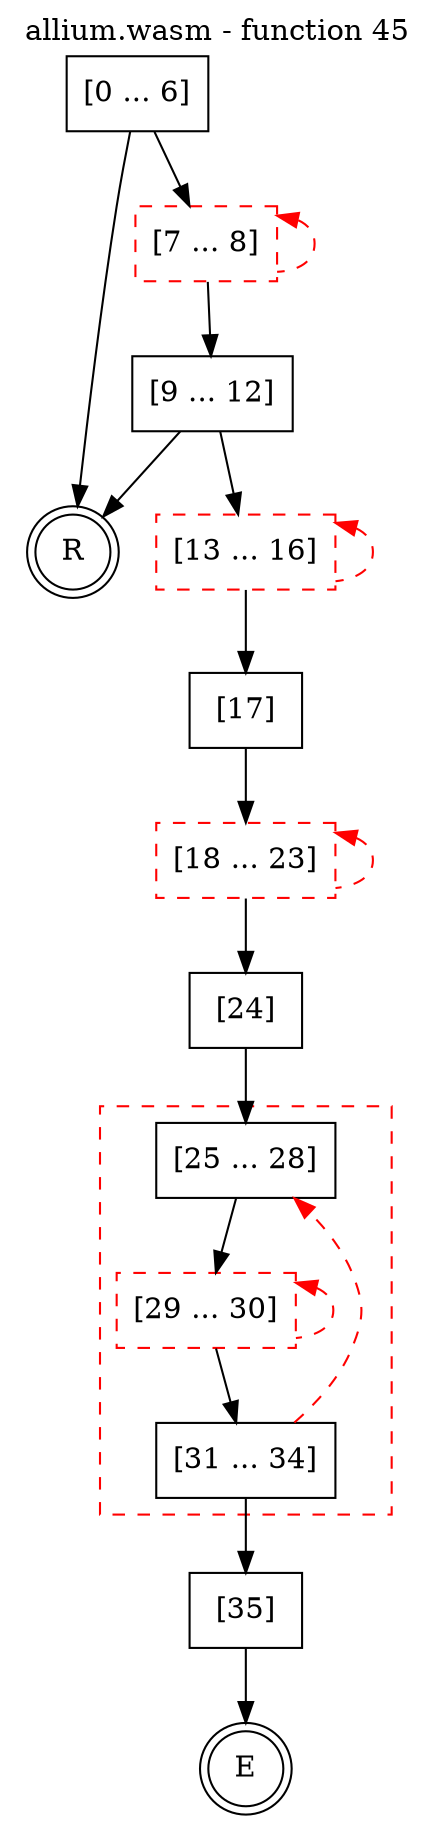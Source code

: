 digraph finite_state_machine {
    label = "allium.wasm - function 45"
    labelloc =  t
    labelfontsize = 16
    labelfontcolor = black
    labelfontname = "Helvetica"
    node [shape = doublecircle]; E R ;
    node [shape = box];
    node [shape=box, color=black, style=solid] 0[label="[0 ... 6]"]
    node [shape=box, color=red, style=dashed] 7[label="[7 ... 8]"]
    node [shape=box, color=black, style=solid] 9[label="[9 ... 12]"]
    node [shape=box, color=red, style=dashed] 13[label="[13 ... 16]"]
    node [shape=box, color=black, style=solid] 17[label="[17]"]
    node [shape=box, color=red, style=dashed] 18[label="[18 ... 23]"]
    node [shape=box, color=black, style=solid] 24[label="[24]"]
    subgraph cluster_25{
    label = "";
    style = dashed color = red;
    node [shape=box, color=black, style=solid] 25[label="[25 ... 28]"]
    node [shape=box, color=red, style=dashed] 29[label="[29 ... 30]"]
    node [shape=box, color=black, style=solid] 31[label="[31 ... 34]"]
    }
    node [shape=box, color=black, style=solid] 35[label="[35]"]
    node [shape=box, color=black, style=solid] R[label="R"]
    0 -> 7;
    0 -> R;
    7 -> 9;
    7 -> 7[style="dashed" color="red" dir=back];
    9 -> 13;
    9 -> R;
    13 -> 17;
    13 -> 13[style="dashed" color="red" dir=back];
    17 -> 18;
    18 -> 24;
    18 -> 18[style="dashed" color="red" dir=back];
    24 -> 25;
    25 -> 29;
    29 -> 31;
    29 -> 29[style="dashed" color="red" dir=back];
    31 -> 25[style="dashed" color="red"];
    31 -> 35;
    35 -> E;
}
